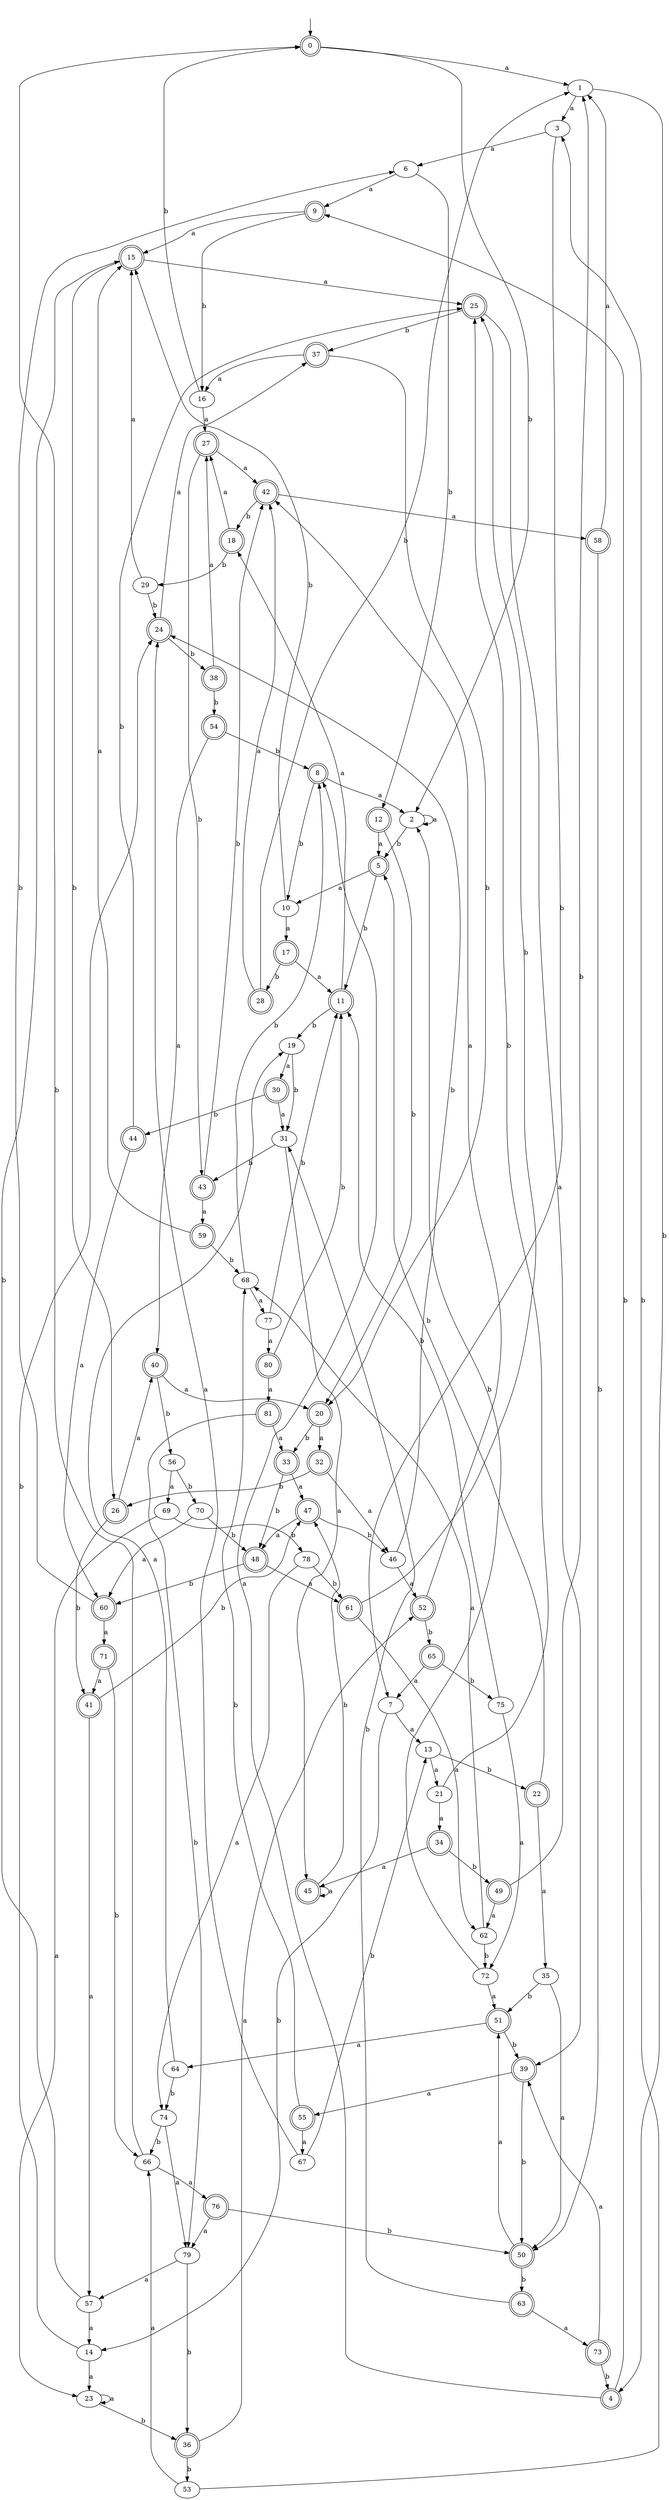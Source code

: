 digraph RandomDFA {
  __start0 [label="", shape=none];
  __start0 -> 0 [label=""];
  0 [shape=circle] [shape=doublecircle]
  0 -> 1 [label="a"]
  0 -> 2 [label="b"]
  1
  1 -> 3 [label="a"]
  1 -> 4 [label="b"]
  2
  2 -> 2 [label="a"]
  2 -> 5 [label="b"]
  3
  3 -> 6 [label="a"]
  3 -> 7 [label="b"]
  4 [shape=doublecircle]
  4 -> 8 [label="a"]
  4 -> 9 [label="b"]
  5 [shape=doublecircle]
  5 -> 10 [label="a"]
  5 -> 11 [label="b"]
  6
  6 -> 9 [label="a"]
  6 -> 12 [label="b"]
  7
  7 -> 13 [label="a"]
  7 -> 14 [label="b"]
  8 [shape=doublecircle]
  8 -> 2 [label="a"]
  8 -> 10 [label="b"]
  9 [shape=doublecircle]
  9 -> 15 [label="a"]
  9 -> 16 [label="b"]
  10
  10 -> 17 [label="a"]
  10 -> 15 [label="b"]
  11 [shape=doublecircle]
  11 -> 18 [label="a"]
  11 -> 19 [label="b"]
  12 [shape=doublecircle]
  12 -> 5 [label="a"]
  12 -> 20 [label="b"]
  13
  13 -> 21 [label="a"]
  13 -> 22 [label="b"]
  14
  14 -> 23 [label="a"]
  14 -> 24 [label="b"]
  15 [shape=doublecircle]
  15 -> 25 [label="a"]
  15 -> 26 [label="b"]
  16
  16 -> 27 [label="a"]
  16 -> 0 [label="b"]
  17 [shape=doublecircle]
  17 -> 11 [label="a"]
  17 -> 28 [label="b"]
  18 [shape=doublecircle]
  18 -> 27 [label="a"]
  18 -> 29 [label="b"]
  19
  19 -> 30 [label="a"]
  19 -> 31 [label="b"]
  20 [shape=doublecircle]
  20 -> 32 [label="a"]
  20 -> 33 [label="b"]
  21
  21 -> 34 [label="a"]
  21 -> 25 [label="b"]
  22 [shape=doublecircle]
  22 -> 35 [label="a"]
  22 -> 5 [label="b"]
  23
  23 -> 23 [label="a"]
  23 -> 36 [label="b"]
  24 [shape=doublecircle]
  24 -> 37 [label="a"]
  24 -> 38 [label="b"]
  25 [shape=doublecircle]
  25 -> 39 [label="a"]
  25 -> 37 [label="b"]
  26 [shape=doublecircle]
  26 -> 40 [label="a"]
  26 -> 41 [label="b"]
  27 [shape=doublecircle]
  27 -> 42 [label="a"]
  27 -> 43 [label="b"]
  28 [shape=doublecircle]
  28 -> 42 [label="a"]
  28 -> 1 [label="b"]
  29
  29 -> 15 [label="a"]
  29 -> 24 [label="b"]
  30 [shape=doublecircle]
  30 -> 31 [label="a"]
  30 -> 44 [label="b"]
  31
  31 -> 45 [label="a"]
  31 -> 43 [label="b"]
  32 [shape=doublecircle]
  32 -> 46 [label="a"]
  32 -> 26 [label="b"]
  33 [shape=doublecircle]
  33 -> 47 [label="a"]
  33 -> 48 [label="b"]
  34 [shape=doublecircle]
  34 -> 45 [label="a"]
  34 -> 49 [label="b"]
  35
  35 -> 50 [label="a"]
  35 -> 51 [label="b"]
  36 [shape=doublecircle]
  36 -> 52 [label="a"]
  36 -> 53 [label="b"]
  37 [shape=doublecircle]
  37 -> 16 [label="a"]
  37 -> 20 [label="b"]
  38 [shape=doublecircle]
  38 -> 27 [label="a"]
  38 -> 54 [label="b"]
  39 [shape=doublecircle]
  39 -> 55 [label="a"]
  39 -> 50 [label="b"]
  40 [shape=doublecircle]
  40 -> 20 [label="a"]
  40 -> 56 [label="b"]
  41 [shape=doublecircle]
  41 -> 57 [label="a"]
  41 -> 47 [label="b"]
  42 [shape=doublecircle]
  42 -> 58 [label="a"]
  42 -> 18 [label="b"]
  43 [shape=doublecircle]
  43 -> 59 [label="a"]
  43 -> 42 [label="b"]
  44 [shape=doublecircle]
  44 -> 60 [label="a"]
  44 -> 25 [label="b"]
  45 [shape=doublecircle]
  45 -> 45 [label="a"]
  45 -> 47 [label="b"]
  46
  46 -> 52 [label="a"]
  46 -> 24 [label="b"]
  47 [shape=doublecircle]
  47 -> 48 [label="a"]
  47 -> 46 [label="b"]
  48 [shape=doublecircle]
  48 -> 61 [label="a"]
  48 -> 60 [label="b"]
  49 [shape=doublecircle]
  49 -> 62 [label="a"]
  49 -> 1 [label="b"]
  50 [shape=doublecircle]
  50 -> 51 [label="a"]
  50 -> 63 [label="b"]
  51 [shape=doublecircle]
  51 -> 64 [label="a"]
  51 -> 39 [label="b"]
  52 [shape=doublecircle]
  52 -> 42 [label="a"]
  52 -> 65 [label="b"]
  53
  53 -> 66 [label="a"]
  53 -> 3 [label="b"]
  54 [shape=doublecircle]
  54 -> 40 [label="a"]
  54 -> 8 [label="b"]
  55 [shape=doublecircle]
  55 -> 67 [label="a"]
  55 -> 68 [label="b"]
  56
  56 -> 69 [label="a"]
  56 -> 70 [label="b"]
  57
  57 -> 14 [label="a"]
  57 -> 15 [label="b"]
  58 [shape=doublecircle]
  58 -> 1 [label="a"]
  58 -> 50 [label="b"]
  59 [shape=doublecircle]
  59 -> 15 [label="a"]
  59 -> 68 [label="b"]
  60 [shape=doublecircle]
  60 -> 71 [label="a"]
  60 -> 6 [label="b"]
  61 [shape=doublecircle]
  61 -> 62 [label="a"]
  61 -> 25 [label="b"]
  62
  62 -> 68 [label="a"]
  62 -> 72 [label="b"]
  63 [shape=doublecircle]
  63 -> 73 [label="a"]
  63 -> 31 [label="b"]
  64
  64 -> 19 [label="a"]
  64 -> 74 [label="b"]
  65 [shape=doublecircle]
  65 -> 7 [label="a"]
  65 -> 75 [label="b"]
  66
  66 -> 76 [label="a"]
  66 -> 0 [label="b"]
  67
  67 -> 24 [label="a"]
  67 -> 13 [label="b"]
  68
  68 -> 77 [label="a"]
  68 -> 8 [label="b"]
  69
  69 -> 23 [label="a"]
  69 -> 78 [label="b"]
  70
  70 -> 60 [label="a"]
  70 -> 48 [label="b"]
  71 [shape=doublecircle]
  71 -> 41 [label="a"]
  71 -> 66 [label="b"]
  72
  72 -> 51 [label="a"]
  72 -> 2 [label="b"]
  73 [shape=doublecircle]
  73 -> 39 [label="a"]
  73 -> 4 [label="b"]
  74
  74 -> 79 [label="a"]
  74 -> 66 [label="b"]
  75
  75 -> 72 [label="a"]
  75 -> 11 [label="b"]
  76 [shape=doublecircle]
  76 -> 79 [label="a"]
  76 -> 50 [label="b"]
  77
  77 -> 80 [label="a"]
  77 -> 11 [label="b"]
  78
  78 -> 74 [label="a"]
  78 -> 61 [label="b"]
  79
  79 -> 57 [label="a"]
  79 -> 36 [label="b"]
  80 [shape=doublecircle]
  80 -> 81 [label="a"]
  80 -> 11 [label="b"]
  81 [shape=doublecircle]
  81 -> 33 [label="a"]
  81 -> 79 [label="b"]
}
